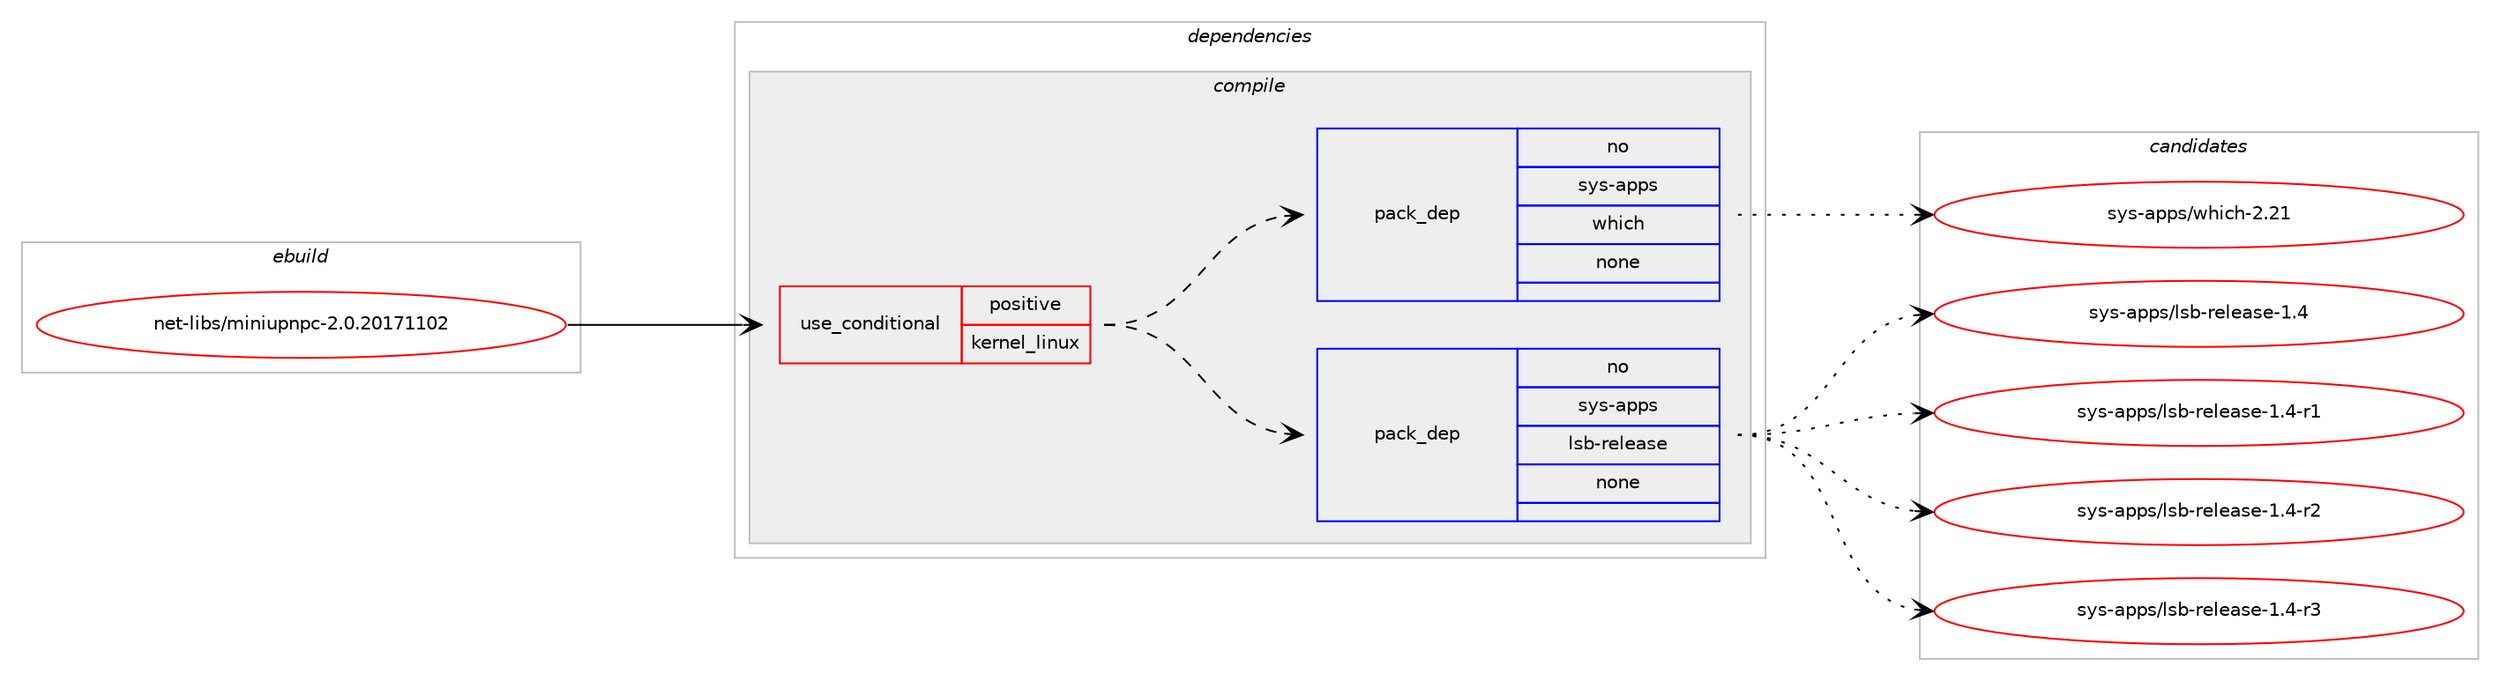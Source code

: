 digraph prolog {

# *************
# Graph options
# *************

newrank=true;
concentrate=true;
compound=true;
graph [rankdir=LR,fontname=Helvetica,fontsize=10,ranksep=1.5];#, ranksep=2.5, nodesep=0.2];
edge  [arrowhead=vee];
node  [fontname=Helvetica,fontsize=10];

# **********
# The ebuild
# **********

subgraph cluster_leftcol {
color=gray;
rank=same;
label=<<i>ebuild</i>>;
id [label="net-libs/miniupnpc-2.0.20171102", color=red, width=4, href="../net-libs/miniupnpc-2.0.20171102.svg"];
}

# ****************
# The dependencies
# ****************

subgraph cluster_midcol {
color=gray;
label=<<i>dependencies</i>>;
subgraph cluster_compile {
fillcolor="#eeeeee";
style=filled;
label=<<i>compile</i>>;
subgraph cond121 {
dependency373 [label=<<TABLE BORDER="0" CELLBORDER="1" CELLSPACING="0" CELLPADDING="4"><TR><TD ROWSPAN="3" CELLPADDING="10">use_conditional</TD></TR><TR><TD>positive</TD></TR><TR><TD>kernel_linux</TD></TR></TABLE>>, shape=none, color=red];
subgraph pack249 {
dependency374 [label=<<TABLE BORDER="0" CELLBORDER="1" CELLSPACING="0" CELLPADDING="4" WIDTH="220"><TR><TD ROWSPAN="6" CELLPADDING="30">pack_dep</TD></TR><TR><TD WIDTH="110">no</TD></TR><TR><TD>sys-apps</TD></TR><TR><TD>lsb-release</TD></TR><TR><TD>none</TD></TR><TR><TD></TD></TR></TABLE>>, shape=none, color=blue];
}
dependency373:e -> dependency374:w [weight=20,style="dashed",arrowhead="vee"];
subgraph pack250 {
dependency375 [label=<<TABLE BORDER="0" CELLBORDER="1" CELLSPACING="0" CELLPADDING="4" WIDTH="220"><TR><TD ROWSPAN="6" CELLPADDING="30">pack_dep</TD></TR><TR><TD WIDTH="110">no</TD></TR><TR><TD>sys-apps</TD></TR><TR><TD>which</TD></TR><TR><TD>none</TD></TR><TR><TD></TD></TR></TABLE>>, shape=none, color=blue];
}
dependency373:e -> dependency375:w [weight=20,style="dashed",arrowhead="vee"];
}
id:e -> dependency373:w [weight=20,style="solid",arrowhead="vee"];
}
subgraph cluster_compileandrun {
fillcolor="#eeeeee";
style=filled;
label=<<i>compile and run</i>>;
}
subgraph cluster_run {
fillcolor="#eeeeee";
style=filled;
label=<<i>run</i>>;
}
}

# **************
# The candidates
# **************

subgraph cluster_choices {
rank=same;
color=gray;
label=<<i>candidates</i>>;

subgraph choice249 {
color=black;
nodesep=1;
choice11512111545971121121154710811598451141011081019711510145494652 [label="sys-apps/lsb-release-1.4", color=red, width=4,href="../sys-apps/lsb-release-1.4.svg"];
choice115121115459711211211547108115984511410110810197115101454946524511449 [label="sys-apps/lsb-release-1.4-r1", color=red, width=4,href="../sys-apps/lsb-release-1.4-r1.svg"];
choice115121115459711211211547108115984511410110810197115101454946524511450 [label="sys-apps/lsb-release-1.4-r2", color=red, width=4,href="../sys-apps/lsb-release-1.4-r2.svg"];
choice115121115459711211211547108115984511410110810197115101454946524511451 [label="sys-apps/lsb-release-1.4-r3", color=red, width=4,href="../sys-apps/lsb-release-1.4-r3.svg"];
dependency374:e -> choice11512111545971121121154710811598451141011081019711510145494652:w [style=dotted,weight="100"];
dependency374:e -> choice115121115459711211211547108115984511410110810197115101454946524511449:w [style=dotted,weight="100"];
dependency374:e -> choice115121115459711211211547108115984511410110810197115101454946524511450:w [style=dotted,weight="100"];
dependency374:e -> choice115121115459711211211547108115984511410110810197115101454946524511451:w [style=dotted,weight="100"];
}
subgraph choice250 {
color=black;
nodesep=1;
choice115121115459711211211547119104105991044550465049 [label="sys-apps/which-2.21", color=red, width=4,href="../sys-apps/which-2.21.svg"];
dependency375:e -> choice115121115459711211211547119104105991044550465049:w [style=dotted,weight="100"];
}
}

}
